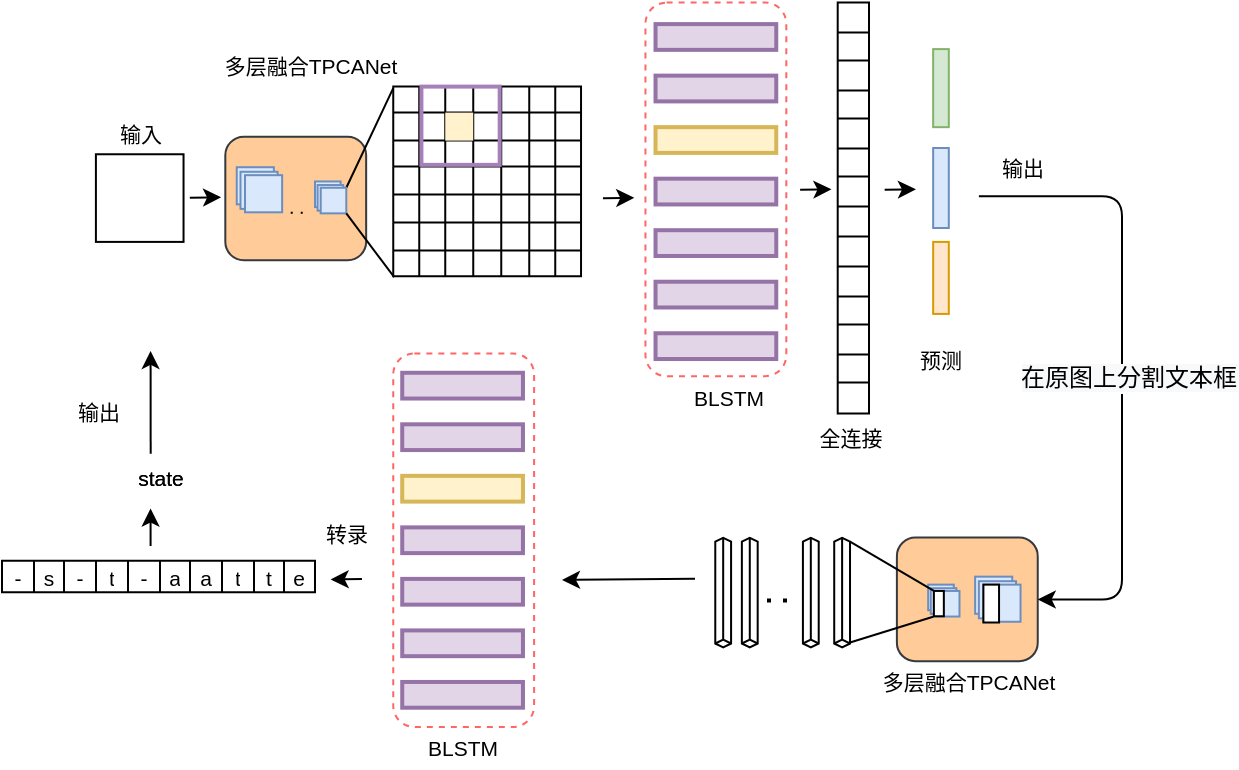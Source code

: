<mxfile version="14.4.4" type="github">
  <diagram id="HMQwzvxUV8JuJhJud29F" name="第 1 页">
    <mxGraphModel dx="1185" dy="622" grid="1" gridSize="10" guides="1" tooltips="1" connect="1" arrows="1" fold="1" page="1" pageScale="1" pageWidth="827" pageHeight="1169" math="0" shadow="0">
      <root>
        <mxCell id="0" />
        <mxCell id="1" parent="0" />
        <mxCell id="52IHXAo2oJdhzXuVyBYH-1" value="" style="rounded=1;whiteSpace=wrap;html=1;fillColor=#ffcc99;strokeColor=#36393d;" parent="1" vertex="1">
          <mxGeometry x="141.654" y="434.36" width="70.424" height="61.788" as="geometry" />
        </mxCell>
        <mxCell id="52IHXAo2oJdhzXuVyBYH-2" value="" style="whiteSpace=wrap;html=1;aspect=fixed;" parent="1" vertex="1">
          <mxGeometry x="76.95" y="443.128" width="43.82" height="43.82" as="geometry" />
        </mxCell>
        <mxCell id="52IHXAo2oJdhzXuVyBYH-3" value="输入" style="text;html=1;align=center;verticalAlign=middle;resizable=0;points=[];autosize=1;fontSize=10.5;" parent="1" vertex="1">
          <mxGeometry x="78.86" y="423.123" width="40" height="20" as="geometry" />
        </mxCell>
        <mxCell id="52IHXAo2oJdhzXuVyBYH-4" value="" style="endArrow=classic;html=1;" parent="1" edge="1">
          <mxGeometry x="30" y="320" width="50" height="50" as="geometry">
            <mxPoint x="123.899" y="464.859" as="sourcePoint" />
            <mxPoint x="139.549" y="464.63" as="targetPoint" />
          </mxGeometry>
        </mxCell>
        <mxCell id="52IHXAo2oJdhzXuVyBYH-5" value="&lt;font style=&quot;font-size: 10.5px&quot;&gt;多层融合TPCANet&lt;/font&gt;" style="text;html=1;align=center;verticalAlign=middle;resizable=0;points=[];autosize=1;fontSize=10.5;" parent="1" vertex="1">
          <mxGeometry x="128.902" y="389.307" width="110" height="20" as="geometry" />
        </mxCell>
        <mxCell id="52IHXAo2oJdhzXuVyBYH-6" value="" style="shape=table;html=1;whiteSpace=wrap;startSize=0;container=1;collapsible=0;childLayout=tableLayout;" parent="1" vertex="1">
          <mxGeometry x="225.623" y="409.307" width="93.899" height="94.839" as="geometry" />
        </mxCell>
        <mxCell id="52IHXAo2oJdhzXuVyBYH-7" value="" style="shape=partialRectangle;html=1;whiteSpace=wrap;collapsible=0;dropTarget=0;pointerEvents=0;fillColor=none;top=0;left=0;bottom=0;right=0;points=[[0,0.5],[1,0.5]];portConstraint=eastwest;" parent="52IHXAo2oJdhzXuVyBYH-6" vertex="1">
          <mxGeometry width="93.899" height="13" as="geometry" />
        </mxCell>
        <mxCell id="52IHXAo2oJdhzXuVyBYH-8" value="" style="shape=partialRectangle;html=1;whiteSpace=wrap;connectable=0;overflow=hidden;fillColor=none;top=0;left=0;bottom=0;right=0;" parent="52IHXAo2oJdhzXuVyBYH-7" vertex="1">
          <mxGeometry width="13" height="13" as="geometry" />
        </mxCell>
        <mxCell id="52IHXAo2oJdhzXuVyBYH-9" value="" style="shape=partialRectangle;html=1;whiteSpace=wrap;connectable=0;overflow=hidden;fillColor=none;top=0;left=0;bottom=0;right=0;" parent="52IHXAo2oJdhzXuVyBYH-7" vertex="1">
          <mxGeometry x="13" width="13" height="13" as="geometry" />
        </mxCell>
        <mxCell id="52IHXAo2oJdhzXuVyBYH-10" value="" style="shape=partialRectangle;html=1;whiteSpace=wrap;connectable=0;overflow=hidden;fillColor=none;top=0;left=0;bottom=0;right=0;" parent="52IHXAo2oJdhzXuVyBYH-7" vertex="1">
          <mxGeometry x="26" width="14" height="13" as="geometry" />
        </mxCell>
        <mxCell id="52IHXAo2oJdhzXuVyBYH-11" value="" style="shape=partialRectangle;html=1;whiteSpace=wrap;connectable=0;overflow=hidden;fillColor=none;top=0;left=0;bottom=0;right=0;" parent="52IHXAo2oJdhzXuVyBYH-7" vertex="1">
          <mxGeometry x="40" width="14" height="13" as="geometry" />
        </mxCell>
        <mxCell id="52IHXAo2oJdhzXuVyBYH-12" value="" style="shape=partialRectangle;html=1;whiteSpace=wrap;connectable=0;overflow=hidden;fillColor=none;top=0;left=0;bottom=0;right=0;" parent="52IHXAo2oJdhzXuVyBYH-7" vertex="1">
          <mxGeometry x="54" width="14" height="13" as="geometry" />
        </mxCell>
        <mxCell id="52IHXAo2oJdhzXuVyBYH-13" value="" style="shape=partialRectangle;html=1;whiteSpace=wrap;connectable=0;overflow=hidden;fillColor=none;top=0;left=0;bottom=0;right=0;" parent="52IHXAo2oJdhzXuVyBYH-7" vertex="1">
          <mxGeometry x="68" width="13" height="13" as="geometry" />
        </mxCell>
        <mxCell id="52IHXAo2oJdhzXuVyBYH-14" value="" style="shape=partialRectangle;html=1;whiteSpace=wrap;connectable=0;overflow=hidden;fillColor=none;top=0;left=0;bottom=0;right=0;" parent="52IHXAo2oJdhzXuVyBYH-7" vertex="1">
          <mxGeometry x="81" width="13" height="13" as="geometry" />
        </mxCell>
        <mxCell id="52IHXAo2oJdhzXuVyBYH-15" value="" style="shape=partialRectangle;html=1;whiteSpace=wrap;collapsible=0;dropTarget=0;pointerEvents=0;fillColor=none;top=0;left=0;bottom=0;right=0;points=[[0,0.5],[1,0.5]];portConstraint=eastwest;" parent="52IHXAo2oJdhzXuVyBYH-6" vertex="1">
          <mxGeometry y="13" width="93.899" height="14" as="geometry" />
        </mxCell>
        <mxCell id="52IHXAo2oJdhzXuVyBYH-16" value="" style="shape=partialRectangle;html=1;whiteSpace=wrap;connectable=0;overflow=hidden;fillColor=none;top=0;left=0;bottom=0;right=0;" parent="52IHXAo2oJdhzXuVyBYH-15" vertex="1">
          <mxGeometry width="13" height="14" as="geometry" />
        </mxCell>
        <mxCell id="52IHXAo2oJdhzXuVyBYH-17" value="" style="shape=partialRectangle;html=1;whiteSpace=wrap;connectable=0;overflow=hidden;fillColor=none;top=0;left=0;bottom=0;right=0;" parent="52IHXAo2oJdhzXuVyBYH-15" vertex="1">
          <mxGeometry x="13" width="13" height="14" as="geometry" />
        </mxCell>
        <mxCell id="52IHXAo2oJdhzXuVyBYH-18" value="" style="shape=partialRectangle;html=1;whiteSpace=wrap;connectable=0;overflow=hidden;fillColor=#fff2cc;top=0;left=0;bottom=0;right=0;strokeColor=#d6b656;" parent="52IHXAo2oJdhzXuVyBYH-15" vertex="1">
          <mxGeometry x="26" width="14" height="14" as="geometry" />
        </mxCell>
        <mxCell id="52IHXAo2oJdhzXuVyBYH-19" value="" style="shape=partialRectangle;html=1;whiteSpace=wrap;connectable=0;overflow=hidden;fillColor=none;top=0;left=0;bottom=0;right=0;" parent="52IHXAo2oJdhzXuVyBYH-15" vertex="1">
          <mxGeometry x="40" width="14" height="14" as="geometry" />
        </mxCell>
        <mxCell id="52IHXAo2oJdhzXuVyBYH-20" value="" style="shape=partialRectangle;html=1;whiteSpace=wrap;connectable=0;overflow=hidden;fillColor=none;top=0;left=0;bottom=0;right=0;" parent="52IHXAo2oJdhzXuVyBYH-15" vertex="1">
          <mxGeometry x="54" width="14" height="14" as="geometry" />
        </mxCell>
        <mxCell id="52IHXAo2oJdhzXuVyBYH-21" value="" style="shape=partialRectangle;html=1;whiteSpace=wrap;connectable=0;overflow=hidden;fillColor=none;top=0;left=0;bottom=0;right=0;" parent="52IHXAo2oJdhzXuVyBYH-15" vertex="1">
          <mxGeometry x="68" width="13" height="14" as="geometry" />
        </mxCell>
        <mxCell id="52IHXAo2oJdhzXuVyBYH-22" value="" style="shape=partialRectangle;html=1;whiteSpace=wrap;connectable=0;overflow=hidden;fillColor=none;top=0;left=0;bottom=0;right=0;" parent="52IHXAo2oJdhzXuVyBYH-15" vertex="1">
          <mxGeometry x="81" width="13" height="14" as="geometry" />
        </mxCell>
        <mxCell id="52IHXAo2oJdhzXuVyBYH-23" value="" style="shape=partialRectangle;html=1;whiteSpace=wrap;collapsible=0;dropTarget=0;pointerEvents=0;fillColor=none;top=0;left=0;bottom=0;right=0;points=[[0,0.5],[1,0.5]];portConstraint=eastwest;" parent="52IHXAo2oJdhzXuVyBYH-6" vertex="1">
          <mxGeometry y="27" width="93.899" height="13" as="geometry" />
        </mxCell>
        <mxCell id="52IHXAo2oJdhzXuVyBYH-24" value="" style="shape=partialRectangle;html=1;whiteSpace=wrap;connectable=0;overflow=hidden;fillColor=none;top=0;left=0;bottom=0;right=0;" parent="52IHXAo2oJdhzXuVyBYH-23" vertex="1">
          <mxGeometry width="13" height="13" as="geometry" />
        </mxCell>
        <mxCell id="52IHXAo2oJdhzXuVyBYH-25" value="" style="shape=partialRectangle;html=1;whiteSpace=wrap;connectable=0;overflow=hidden;fillColor=none;top=0;left=0;bottom=0;right=0;" parent="52IHXAo2oJdhzXuVyBYH-23" vertex="1">
          <mxGeometry x="13" width="13" height="13" as="geometry" />
        </mxCell>
        <mxCell id="52IHXAo2oJdhzXuVyBYH-26" value="" style="shape=partialRectangle;html=1;whiteSpace=wrap;connectable=0;overflow=hidden;top=0;left=0;bottom=0;right=0;strokeColor=#d79b00;fillColor=none;" parent="52IHXAo2oJdhzXuVyBYH-23" vertex="1">
          <mxGeometry x="26" width="14" height="13" as="geometry" />
        </mxCell>
        <mxCell id="52IHXAo2oJdhzXuVyBYH-27" value="" style="shape=partialRectangle;html=1;whiteSpace=wrap;connectable=0;overflow=hidden;fillColor=none;top=0;left=0;bottom=0;right=0;" parent="52IHXAo2oJdhzXuVyBYH-23" vertex="1">
          <mxGeometry x="40" width="14" height="13" as="geometry" />
        </mxCell>
        <mxCell id="52IHXAo2oJdhzXuVyBYH-28" value="" style="shape=partialRectangle;html=1;whiteSpace=wrap;connectable=0;overflow=hidden;fillColor=none;top=0;left=0;bottom=0;right=0;" parent="52IHXAo2oJdhzXuVyBYH-23" vertex="1">
          <mxGeometry x="54" width="14" height="13" as="geometry" />
        </mxCell>
        <mxCell id="52IHXAo2oJdhzXuVyBYH-29" value="" style="shape=partialRectangle;html=1;whiteSpace=wrap;connectable=0;overflow=hidden;fillColor=none;top=0;left=0;bottom=0;right=0;" parent="52IHXAo2oJdhzXuVyBYH-23" vertex="1">
          <mxGeometry x="68" width="13" height="13" as="geometry" />
        </mxCell>
        <mxCell id="52IHXAo2oJdhzXuVyBYH-30" value="" style="shape=partialRectangle;html=1;whiteSpace=wrap;connectable=0;overflow=hidden;fillColor=none;top=0;left=0;bottom=0;right=0;" parent="52IHXAo2oJdhzXuVyBYH-23" vertex="1">
          <mxGeometry x="81" width="13" height="13" as="geometry" />
        </mxCell>
        <mxCell id="52IHXAo2oJdhzXuVyBYH-31" value="" style="shape=partialRectangle;html=1;whiteSpace=wrap;collapsible=0;dropTarget=0;pointerEvents=0;fillColor=none;top=0;left=0;bottom=0;right=0;points=[[0,0.5],[1,0.5]];portConstraint=eastwest;" parent="52IHXAo2oJdhzXuVyBYH-6" vertex="1">
          <mxGeometry y="40" width="93.899" height="14" as="geometry" />
        </mxCell>
        <mxCell id="52IHXAo2oJdhzXuVyBYH-32" value="" style="shape=partialRectangle;html=1;whiteSpace=wrap;connectable=0;overflow=hidden;fillColor=none;top=0;left=0;bottom=0;right=0;" parent="52IHXAo2oJdhzXuVyBYH-31" vertex="1">
          <mxGeometry width="13" height="14" as="geometry" />
        </mxCell>
        <mxCell id="52IHXAo2oJdhzXuVyBYH-33" value="" style="shape=partialRectangle;html=1;whiteSpace=wrap;connectable=0;overflow=hidden;fillColor=none;top=0;left=0;bottom=0;right=0;" parent="52IHXAo2oJdhzXuVyBYH-31" vertex="1">
          <mxGeometry x="13" width="13" height="14" as="geometry" />
        </mxCell>
        <mxCell id="52IHXAo2oJdhzXuVyBYH-34" value="" style="shape=partialRectangle;html=1;whiteSpace=wrap;connectable=0;overflow=hidden;fillColor=none;top=0;left=0;bottom=0;right=0;" parent="52IHXAo2oJdhzXuVyBYH-31" vertex="1">
          <mxGeometry x="26" width="14" height="14" as="geometry" />
        </mxCell>
        <mxCell id="52IHXAo2oJdhzXuVyBYH-35" value="" style="shape=partialRectangle;html=1;whiteSpace=wrap;connectable=0;overflow=hidden;fillColor=none;top=0;left=0;bottom=0;right=0;" parent="52IHXAo2oJdhzXuVyBYH-31" vertex="1">
          <mxGeometry x="40" width="14" height="14" as="geometry" />
        </mxCell>
        <mxCell id="52IHXAo2oJdhzXuVyBYH-36" value="" style="shape=partialRectangle;html=1;whiteSpace=wrap;connectable=0;overflow=hidden;fillColor=none;top=0;left=0;bottom=0;right=0;" parent="52IHXAo2oJdhzXuVyBYH-31" vertex="1">
          <mxGeometry x="54" width="14" height="14" as="geometry" />
        </mxCell>
        <mxCell id="52IHXAo2oJdhzXuVyBYH-37" value="" style="shape=partialRectangle;html=1;whiteSpace=wrap;connectable=0;overflow=hidden;fillColor=none;top=0;left=0;bottom=0;right=0;" parent="52IHXAo2oJdhzXuVyBYH-31" vertex="1">
          <mxGeometry x="68" width="13" height="14" as="geometry" />
        </mxCell>
        <mxCell id="52IHXAo2oJdhzXuVyBYH-38" value="" style="shape=partialRectangle;html=1;whiteSpace=wrap;connectable=0;overflow=hidden;fillColor=none;top=0;left=0;bottom=0;right=0;" parent="52IHXAo2oJdhzXuVyBYH-31" vertex="1">
          <mxGeometry x="81" width="13" height="14" as="geometry" />
        </mxCell>
        <mxCell id="52IHXAo2oJdhzXuVyBYH-39" value="" style="shape=partialRectangle;html=1;whiteSpace=wrap;collapsible=0;dropTarget=0;pointerEvents=0;fillColor=none;top=0;left=0;bottom=0;right=0;points=[[0,0.5],[1,0.5]];portConstraint=eastwest;" parent="52IHXAo2oJdhzXuVyBYH-6" vertex="1">
          <mxGeometry y="54" width="93.899" height="14" as="geometry" />
        </mxCell>
        <mxCell id="52IHXAo2oJdhzXuVyBYH-40" value="" style="shape=partialRectangle;html=1;whiteSpace=wrap;connectable=0;overflow=hidden;fillColor=none;top=0;left=0;bottom=0;right=0;" parent="52IHXAo2oJdhzXuVyBYH-39" vertex="1">
          <mxGeometry width="13" height="14" as="geometry" />
        </mxCell>
        <mxCell id="52IHXAo2oJdhzXuVyBYH-41" value="" style="shape=partialRectangle;html=1;whiteSpace=wrap;connectable=0;overflow=hidden;fillColor=none;top=0;left=0;bottom=0;right=0;" parent="52IHXAo2oJdhzXuVyBYH-39" vertex="1">
          <mxGeometry x="13" width="13" height="14" as="geometry" />
        </mxCell>
        <mxCell id="52IHXAo2oJdhzXuVyBYH-42" value="" style="shape=partialRectangle;html=1;whiteSpace=wrap;connectable=0;overflow=hidden;fillColor=none;top=0;left=0;bottom=0;right=0;" parent="52IHXAo2oJdhzXuVyBYH-39" vertex="1">
          <mxGeometry x="26" width="14" height="14" as="geometry" />
        </mxCell>
        <mxCell id="52IHXAo2oJdhzXuVyBYH-43" value="" style="shape=partialRectangle;html=1;whiteSpace=wrap;connectable=0;overflow=hidden;fillColor=none;top=0;left=0;bottom=0;right=0;" parent="52IHXAo2oJdhzXuVyBYH-39" vertex="1">
          <mxGeometry x="40" width="14" height="14" as="geometry" />
        </mxCell>
        <mxCell id="52IHXAo2oJdhzXuVyBYH-44" value="" style="shape=partialRectangle;html=1;whiteSpace=wrap;connectable=0;overflow=hidden;fillColor=none;top=0;left=0;bottom=0;right=0;" parent="52IHXAo2oJdhzXuVyBYH-39" vertex="1">
          <mxGeometry x="54" width="14" height="14" as="geometry" />
        </mxCell>
        <mxCell id="52IHXAo2oJdhzXuVyBYH-45" value="" style="shape=partialRectangle;html=1;whiteSpace=wrap;connectable=0;overflow=hidden;fillColor=none;top=0;left=0;bottom=0;right=0;" parent="52IHXAo2oJdhzXuVyBYH-39" vertex="1">
          <mxGeometry x="68" width="13" height="14" as="geometry" />
        </mxCell>
        <mxCell id="52IHXAo2oJdhzXuVyBYH-46" value="" style="shape=partialRectangle;html=1;whiteSpace=wrap;connectable=0;overflow=hidden;fillColor=none;top=0;left=0;bottom=0;right=0;" parent="52IHXAo2oJdhzXuVyBYH-39" vertex="1">
          <mxGeometry x="81" width="13" height="14" as="geometry" />
        </mxCell>
        <mxCell id="52IHXAo2oJdhzXuVyBYH-47" value="" style="shape=partialRectangle;html=1;whiteSpace=wrap;collapsible=0;dropTarget=0;pointerEvents=0;fillColor=none;top=0;left=0;bottom=0;right=0;points=[[0,0.5],[1,0.5]];portConstraint=eastwest;" parent="52IHXAo2oJdhzXuVyBYH-6" vertex="1">
          <mxGeometry y="68" width="93.899" height="14" as="geometry" />
        </mxCell>
        <mxCell id="52IHXAo2oJdhzXuVyBYH-48" value="" style="shape=partialRectangle;html=1;whiteSpace=wrap;connectable=0;overflow=hidden;fillColor=none;top=0;left=0;bottom=0;right=0;" parent="52IHXAo2oJdhzXuVyBYH-47" vertex="1">
          <mxGeometry width="13" height="14" as="geometry" />
        </mxCell>
        <mxCell id="52IHXAo2oJdhzXuVyBYH-49" value="" style="shape=partialRectangle;html=1;whiteSpace=wrap;connectable=0;overflow=hidden;fillColor=none;top=0;left=0;bottom=0;right=0;" parent="52IHXAo2oJdhzXuVyBYH-47" vertex="1">
          <mxGeometry x="13" width="13" height="14" as="geometry" />
        </mxCell>
        <mxCell id="52IHXAo2oJdhzXuVyBYH-50" value="" style="shape=partialRectangle;html=1;whiteSpace=wrap;connectable=0;overflow=hidden;fillColor=none;top=0;left=0;bottom=0;right=0;" parent="52IHXAo2oJdhzXuVyBYH-47" vertex="1">
          <mxGeometry x="26" width="14" height="14" as="geometry" />
        </mxCell>
        <mxCell id="52IHXAo2oJdhzXuVyBYH-51" value="" style="shape=partialRectangle;html=1;whiteSpace=wrap;connectable=0;overflow=hidden;fillColor=none;top=0;left=0;bottom=0;right=0;" parent="52IHXAo2oJdhzXuVyBYH-47" vertex="1">
          <mxGeometry x="40" width="14" height="14" as="geometry" />
        </mxCell>
        <mxCell id="52IHXAo2oJdhzXuVyBYH-52" value="" style="shape=partialRectangle;html=1;whiteSpace=wrap;connectable=0;overflow=hidden;fillColor=none;top=0;left=0;bottom=0;right=0;" parent="52IHXAo2oJdhzXuVyBYH-47" vertex="1">
          <mxGeometry x="54" width="14" height="14" as="geometry" />
        </mxCell>
        <mxCell id="52IHXAo2oJdhzXuVyBYH-53" value="" style="shape=partialRectangle;html=1;whiteSpace=wrap;connectable=0;overflow=hidden;fillColor=none;top=0;left=0;bottom=0;right=0;" parent="52IHXAo2oJdhzXuVyBYH-47" vertex="1">
          <mxGeometry x="68" width="13" height="14" as="geometry" />
        </mxCell>
        <mxCell id="52IHXAo2oJdhzXuVyBYH-54" value="" style="shape=partialRectangle;html=1;whiteSpace=wrap;connectable=0;overflow=hidden;fillColor=none;top=0;left=0;bottom=0;right=0;" parent="52IHXAo2oJdhzXuVyBYH-47" vertex="1">
          <mxGeometry x="81" width="13" height="14" as="geometry" />
        </mxCell>
        <mxCell id="52IHXAo2oJdhzXuVyBYH-55" value="" style="shape=partialRectangle;html=1;whiteSpace=wrap;collapsible=0;dropTarget=0;pointerEvents=0;fillColor=none;top=0;left=0;bottom=0;right=0;points=[[0,0.5],[1,0.5]];portConstraint=eastwest;" parent="52IHXAo2oJdhzXuVyBYH-6" vertex="1">
          <mxGeometry y="82" width="93.899" height="13" as="geometry" />
        </mxCell>
        <mxCell id="52IHXAo2oJdhzXuVyBYH-56" value="" style="shape=partialRectangle;html=1;whiteSpace=wrap;connectable=0;overflow=hidden;fillColor=none;top=0;left=0;bottom=0;right=0;" parent="52IHXAo2oJdhzXuVyBYH-55" vertex="1">
          <mxGeometry width="13" height="13" as="geometry" />
        </mxCell>
        <mxCell id="52IHXAo2oJdhzXuVyBYH-57" value="" style="shape=partialRectangle;html=1;whiteSpace=wrap;connectable=0;overflow=hidden;fillColor=none;top=0;left=0;bottom=0;right=0;" parent="52IHXAo2oJdhzXuVyBYH-55" vertex="1">
          <mxGeometry x="13" width="13" height="13" as="geometry" />
        </mxCell>
        <mxCell id="52IHXAo2oJdhzXuVyBYH-58" value="" style="shape=partialRectangle;html=1;whiteSpace=wrap;connectable=0;overflow=hidden;fillColor=none;top=0;left=0;bottom=0;right=0;" parent="52IHXAo2oJdhzXuVyBYH-55" vertex="1">
          <mxGeometry x="26" width="14" height="13" as="geometry" />
        </mxCell>
        <mxCell id="52IHXAo2oJdhzXuVyBYH-59" value="" style="shape=partialRectangle;html=1;whiteSpace=wrap;connectable=0;overflow=hidden;fillColor=none;top=0;left=0;bottom=0;right=0;" parent="52IHXAo2oJdhzXuVyBYH-55" vertex="1">
          <mxGeometry x="40" width="14" height="13" as="geometry" />
        </mxCell>
        <mxCell id="52IHXAo2oJdhzXuVyBYH-60" value="" style="shape=partialRectangle;html=1;whiteSpace=wrap;connectable=0;overflow=hidden;fillColor=none;top=0;left=0;bottom=0;right=0;" parent="52IHXAo2oJdhzXuVyBYH-55" vertex="1">
          <mxGeometry x="54" width="14" height="13" as="geometry" />
        </mxCell>
        <mxCell id="52IHXAo2oJdhzXuVyBYH-61" value="" style="shape=partialRectangle;html=1;whiteSpace=wrap;connectable=0;overflow=hidden;fillColor=none;top=0;left=0;bottom=0;right=0;" parent="52IHXAo2oJdhzXuVyBYH-55" vertex="1">
          <mxGeometry x="68" width="13" height="13" as="geometry" />
        </mxCell>
        <mxCell id="52IHXAo2oJdhzXuVyBYH-62" value="" style="shape=partialRectangle;html=1;whiteSpace=wrap;connectable=0;overflow=hidden;fillColor=none;top=0;left=0;bottom=0;right=0;" parent="52IHXAo2oJdhzXuVyBYH-55" vertex="1">
          <mxGeometry x="81" width="13" height="13" as="geometry" />
        </mxCell>
        <mxCell id="52IHXAo2oJdhzXuVyBYH-63" value="" style="endArrow=none;html=1;exitX=1;exitY=0;exitDx=0;exitDy=0;entryX=0;entryY=0.059;entryDx=0;entryDy=0;entryPerimeter=0;" parent="1" source="52IHXAo2oJdhzXuVyBYH-70" target="52IHXAo2oJdhzXuVyBYH-7" edge="1">
          <mxGeometry x="30" y="320" width="50" height="50" as="geometry">
            <mxPoint x="225.623" y="504.146" as="sourcePoint" />
            <mxPoint x="233.448" y="410.097" as="targetPoint" />
          </mxGeometry>
        </mxCell>
        <mxCell id="52IHXAo2oJdhzXuVyBYH-64" value="" style="whiteSpace=wrap;html=1;aspect=fixed;fillColor=#dae8fc;strokeColor=#6c8ebf;" parent="1" vertex="1">
          <mxGeometry x="147.374" y="449.614" width="18.56" height="18.56" as="geometry" />
        </mxCell>
        <mxCell id="52IHXAo2oJdhzXuVyBYH-65" value="" style="whiteSpace=wrap;html=1;aspect=fixed;fillColor=#dae8fc;strokeColor=#6c8ebf;" parent="1" vertex="1">
          <mxGeometry x="149.246" y="451.885" width="18.56" height="18.56" as="geometry" />
        </mxCell>
        <mxCell id="52IHXAo2oJdhzXuVyBYH-66" value="" style="whiteSpace=wrap;html=1;aspect=fixed;fillColor=#dae8fc;strokeColor=#6c8ebf;" parent="1" vertex="1">
          <mxGeometry x="151.506" y="453.597" width="18.56" height="18.56" as="geometry" />
        </mxCell>
        <mxCell id="52IHXAo2oJdhzXuVyBYH-67" value="" style="group" parent="1" vertex="1" connectable="0">
          <mxGeometry x="186.499" y="456.727" width="15.65" height="18.004" as="geometry" />
        </mxCell>
        <mxCell id="52IHXAo2oJdhzXuVyBYH-68" value="" style="whiteSpace=wrap;html=1;aspect=fixed;fillColor=#dae8fc;strokeColor=#6c8ebf;" parent="52IHXAo2oJdhzXuVyBYH-67" vertex="1">
          <mxGeometry width="12.8" height="12.8" as="geometry" />
        </mxCell>
        <mxCell id="52IHXAo2oJdhzXuVyBYH-69" value="" style="whiteSpace=wrap;html=1;aspect=fixed;fillColor=#dae8fc;strokeColor=#6c8ebf;" parent="52IHXAo2oJdhzXuVyBYH-67" vertex="1">
          <mxGeometry x="1.291" y="1.799" width="12.8" height="12.8" as="geometry" />
        </mxCell>
        <mxCell id="52IHXAo2oJdhzXuVyBYH-70" value="" style="whiteSpace=wrap;html=1;aspect=fixed;fillColor=#dae8fc;strokeColor=#6c8ebf;" parent="52IHXAo2oJdhzXuVyBYH-67" vertex="1">
          <mxGeometry x="2.85" y="3.155" width="12.8" height="12.8" as="geometry" />
        </mxCell>
        <mxCell id="52IHXAo2oJdhzXuVyBYH-71" value="" style="endArrow=none;dashed=1;html=1;dashPattern=1 4;" parent="1" edge="1">
          <mxGeometry x="30" y="320" width="50" height="50" as="geometry">
            <mxPoint x="174.37" y="472.343" as="sourcePoint" />
            <mxPoint x="182.977" y="472.438" as="targetPoint" />
          </mxGeometry>
        </mxCell>
        <mxCell id="52IHXAo2oJdhzXuVyBYH-72" value="" style="endArrow=none;html=1;exitX=1;exitY=1;exitDx=0;exitDy=0;entryX=0.005;entryY=1.023;entryDx=0;entryDy=0;entryPerimeter=0;" parent="1" source="52IHXAo2oJdhzXuVyBYH-70" target="52IHXAo2oJdhzXuVyBYH-55" edge="1">
          <mxGeometry x="30" y="320" width="50" height="50" as="geometry">
            <mxPoint x="225.623" y="488.34" as="sourcePoint" />
            <mxPoint x="264.748" y="448.823" as="targetPoint" />
          </mxGeometry>
        </mxCell>
        <mxCell id="52IHXAo2oJdhzXuVyBYH-73" value="" style="whiteSpace=wrap;html=1;aspect=fixed;fillColor=none;strokeColor=#A680B8;strokeWidth=2;" parent="1" vertex="1">
          <mxGeometry x="239.708" y="409.307" width="39.125" height="39.125" as="geometry" />
        </mxCell>
        <mxCell id="52IHXAo2oJdhzXuVyBYH-74" value="" style="shape=table;html=1;whiteSpace=wrap;startSize=0;container=1;collapsible=0;childLayout=tableLayout;" parent="1" vertex="1">
          <mxGeometry x="447.851" y="367.286" width="15.65" height="205.485" as="geometry" />
        </mxCell>
        <mxCell id="52IHXAo2oJdhzXuVyBYH-75" value="" style="shape=partialRectangle;html=1;whiteSpace=wrap;collapsible=0;dropTarget=0;pointerEvents=0;fillColor=none;top=0;left=0;bottom=0;right=0;points=[[0,0.5],[1,0.5]];portConstraint=eastwest;" parent="52IHXAo2oJdhzXuVyBYH-74" vertex="1">
          <mxGeometry width="15.65" height="15" as="geometry" />
        </mxCell>
        <mxCell id="52IHXAo2oJdhzXuVyBYH-76" value="" style="shape=partialRectangle;html=1;whiteSpace=wrap;connectable=0;overflow=hidden;fillColor=none;top=0;left=0;bottom=0;right=0;" parent="52IHXAo2oJdhzXuVyBYH-75" vertex="1">
          <mxGeometry width="16" height="15" as="geometry" />
        </mxCell>
        <mxCell id="52IHXAo2oJdhzXuVyBYH-77" value="" style="shape=partialRectangle;html=1;whiteSpace=wrap;collapsible=0;dropTarget=0;pointerEvents=0;fillColor=none;top=0;left=0;bottom=0;right=0;points=[[0,0.5],[1,0.5]];portConstraint=eastwest;" parent="52IHXAo2oJdhzXuVyBYH-74" vertex="1">
          <mxGeometry y="15" width="15.65" height="14" as="geometry" />
        </mxCell>
        <mxCell id="52IHXAo2oJdhzXuVyBYH-78" value="" style="shape=partialRectangle;html=1;whiteSpace=wrap;connectable=0;overflow=hidden;fillColor=none;top=0;left=0;bottom=0;right=0;" parent="52IHXAo2oJdhzXuVyBYH-77" vertex="1">
          <mxGeometry width="16" height="14" as="geometry" />
        </mxCell>
        <mxCell id="52IHXAo2oJdhzXuVyBYH-79" value="" style="shape=partialRectangle;html=1;whiteSpace=wrap;collapsible=0;dropTarget=0;pointerEvents=0;fillColor=none;top=0;left=0;bottom=0;right=0;points=[[0,0.5],[1,0.5]];portConstraint=eastwest;" parent="52IHXAo2oJdhzXuVyBYH-74" vertex="1">
          <mxGeometry y="29" width="15.65" height="15" as="geometry" />
        </mxCell>
        <mxCell id="52IHXAo2oJdhzXuVyBYH-80" value="" style="shape=partialRectangle;html=1;whiteSpace=wrap;connectable=0;overflow=hidden;fillColor=none;top=0;left=0;bottom=0;right=0;" parent="52IHXAo2oJdhzXuVyBYH-79" vertex="1">
          <mxGeometry width="16" height="15" as="geometry" />
        </mxCell>
        <mxCell id="52IHXAo2oJdhzXuVyBYH-81" value="" style="shape=partialRectangle;html=1;whiteSpace=wrap;collapsible=0;dropTarget=0;pointerEvents=0;fillColor=none;top=0;left=0;bottom=0;right=0;points=[[0,0.5],[1,0.5]];portConstraint=eastwest;" parent="52IHXAo2oJdhzXuVyBYH-74" vertex="1">
          <mxGeometry y="44" width="15.65" height="14" as="geometry" />
        </mxCell>
        <mxCell id="52IHXAo2oJdhzXuVyBYH-82" value="" style="shape=partialRectangle;html=1;whiteSpace=wrap;connectable=0;overflow=hidden;fillColor=none;top=0;left=0;bottom=0;right=0;" parent="52IHXAo2oJdhzXuVyBYH-81" vertex="1">
          <mxGeometry width="16" height="14" as="geometry" />
        </mxCell>
        <mxCell id="52IHXAo2oJdhzXuVyBYH-83" value="" style="shape=partialRectangle;html=1;whiteSpace=wrap;collapsible=0;dropTarget=0;pointerEvents=0;fillColor=none;top=0;left=0;bottom=0;right=0;points=[[0,0.5],[1,0.5]];portConstraint=eastwest;" parent="52IHXAo2oJdhzXuVyBYH-74" vertex="1">
          <mxGeometry y="58" width="15.65" height="15" as="geometry" />
        </mxCell>
        <mxCell id="52IHXAo2oJdhzXuVyBYH-84" value="" style="shape=partialRectangle;html=1;whiteSpace=wrap;connectable=0;overflow=hidden;fillColor=none;top=0;left=0;bottom=0;right=0;" parent="52IHXAo2oJdhzXuVyBYH-83" vertex="1">
          <mxGeometry width="16" height="15" as="geometry" />
        </mxCell>
        <mxCell id="52IHXAo2oJdhzXuVyBYH-85" value="" style="shape=partialRectangle;html=1;whiteSpace=wrap;collapsible=0;dropTarget=0;pointerEvents=0;fillColor=none;top=0;left=0;bottom=0;right=0;points=[[0,0.5],[1,0.5]];portConstraint=eastwest;" parent="52IHXAo2oJdhzXuVyBYH-74" vertex="1">
          <mxGeometry y="73" width="15.65" height="14" as="geometry" />
        </mxCell>
        <mxCell id="52IHXAo2oJdhzXuVyBYH-86" value="" style="shape=partialRectangle;html=1;whiteSpace=wrap;connectable=0;overflow=hidden;fillColor=none;top=0;left=0;bottom=0;right=0;" parent="52IHXAo2oJdhzXuVyBYH-85" vertex="1">
          <mxGeometry width="16" height="14" as="geometry" />
        </mxCell>
        <mxCell id="52IHXAo2oJdhzXuVyBYH-87" value="" style="shape=partialRectangle;html=1;whiteSpace=wrap;collapsible=0;dropTarget=0;pointerEvents=0;fillColor=none;top=0;left=0;bottom=0;right=0;points=[[0,0.5],[1,0.5]];portConstraint=eastwest;" parent="52IHXAo2oJdhzXuVyBYH-74" vertex="1">
          <mxGeometry y="87" width="15.65" height="15" as="geometry" />
        </mxCell>
        <mxCell id="52IHXAo2oJdhzXuVyBYH-88" value="" style="shape=partialRectangle;html=1;whiteSpace=wrap;connectable=0;overflow=hidden;fillColor=none;top=0;left=0;bottom=0;right=0;" parent="52IHXAo2oJdhzXuVyBYH-87" vertex="1">
          <mxGeometry width="16" height="15" as="geometry" />
        </mxCell>
        <mxCell id="52IHXAo2oJdhzXuVyBYH-89" value="" style="shape=partialRectangle;html=1;whiteSpace=wrap;collapsible=0;dropTarget=0;pointerEvents=0;fillColor=none;top=0;left=0;bottom=0;right=0;points=[[0,0.5],[1,0.5]];portConstraint=eastwest;" parent="52IHXAo2oJdhzXuVyBYH-74" vertex="1">
          <mxGeometry y="102" width="15.65" height="15" as="geometry" />
        </mxCell>
        <mxCell id="52IHXAo2oJdhzXuVyBYH-90" value="" style="shape=partialRectangle;html=1;whiteSpace=wrap;connectable=0;overflow=hidden;fillColor=none;top=0;left=0;bottom=0;right=0;" parent="52IHXAo2oJdhzXuVyBYH-89" vertex="1">
          <mxGeometry width="16" height="15" as="geometry" />
        </mxCell>
        <mxCell id="52IHXAo2oJdhzXuVyBYH-91" value="" style="shape=partialRectangle;html=1;whiteSpace=wrap;collapsible=0;dropTarget=0;pointerEvents=0;fillColor=none;top=0;left=0;bottom=0;right=0;points=[[0,0.5],[1,0.5]];portConstraint=eastwest;" parent="52IHXAo2oJdhzXuVyBYH-74" vertex="1">
          <mxGeometry y="117" width="15.65" height="15" as="geometry" />
        </mxCell>
        <mxCell id="52IHXAo2oJdhzXuVyBYH-92" value="" style="shape=partialRectangle;html=1;whiteSpace=wrap;connectable=0;overflow=hidden;fillColor=none;top=0;left=0;bottom=0;right=0;" parent="52IHXAo2oJdhzXuVyBYH-91" vertex="1">
          <mxGeometry width="16" height="15" as="geometry" />
        </mxCell>
        <mxCell id="52IHXAo2oJdhzXuVyBYH-93" value="" style="shape=partialRectangle;html=1;whiteSpace=wrap;collapsible=0;dropTarget=0;pointerEvents=0;fillColor=none;top=0;left=0;bottom=0;right=0;points=[[0,0.5],[1,0.5]];portConstraint=eastwest;" parent="52IHXAo2oJdhzXuVyBYH-74" vertex="1">
          <mxGeometry y="132" width="15.65" height="15" as="geometry" />
        </mxCell>
        <mxCell id="52IHXAo2oJdhzXuVyBYH-94" value="" style="shape=partialRectangle;html=1;whiteSpace=wrap;connectable=0;overflow=hidden;fillColor=none;top=0;left=0;bottom=0;right=0;" parent="52IHXAo2oJdhzXuVyBYH-93" vertex="1">
          <mxGeometry width="16" height="15" as="geometry" />
        </mxCell>
        <mxCell id="52IHXAo2oJdhzXuVyBYH-95" value="" style="shape=partialRectangle;html=1;whiteSpace=wrap;collapsible=0;dropTarget=0;pointerEvents=0;fillColor=none;top=0;left=0;bottom=0;right=0;points=[[0,0.5],[1,0.5]];portConstraint=eastwest;" parent="52IHXAo2oJdhzXuVyBYH-74" vertex="1">
          <mxGeometry y="147" width="15.65" height="14" as="geometry" />
        </mxCell>
        <mxCell id="52IHXAo2oJdhzXuVyBYH-96" value="" style="shape=partialRectangle;html=1;whiteSpace=wrap;connectable=0;overflow=hidden;fillColor=none;top=0;left=0;bottom=0;right=0;" parent="52IHXAo2oJdhzXuVyBYH-95" vertex="1">
          <mxGeometry width="16" height="14" as="geometry" />
        </mxCell>
        <mxCell id="52IHXAo2oJdhzXuVyBYH-97" value="" style="shape=partialRectangle;html=1;whiteSpace=wrap;collapsible=0;dropTarget=0;pointerEvents=0;fillColor=none;top=0;left=0;bottom=0;right=0;points=[[0,0.5],[1,0.5]];portConstraint=eastwest;" parent="52IHXAo2oJdhzXuVyBYH-74" vertex="1">
          <mxGeometry y="161" width="15.65" height="15" as="geometry" />
        </mxCell>
        <mxCell id="52IHXAo2oJdhzXuVyBYH-98" value="" style="shape=partialRectangle;html=1;whiteSpace=wrap;connectable=0;overflow=hidden;fillColor=none;top=0;left=0;bottom=0;right=0;" parent="52IHXAo2oJdhzXuVyBYH-97" vertex="1">
          <mxGeometry width="16" height="15" as="geometry" />
        </mxCell>
        <mxCell id="52IHXAo2oJdhzXuVyBYH-99" value="" style="shape=partialRectangle;html=1;whiteSpace=wrap;collapsible=0;dropTarget=0;pointerEvents=0;fillColor=none;top=0;left=0;bottom=0;right=0;points=[[0,0.5],[1,0.5]];portConstraint=eastwest;" parent="52IHXAo2oJdhzXuVyBYH-74" vertex="1">
          <mxGeometry y="176" width="15.65" height="14" as="geometry" />
        </mxCell>
        <mxCell id="52IHXAo2oJdhzXuVyBYH-100" value="" style="shape=partialRectangle;html=1;whiteSpace=wrap;connectable=0;overflow=hidden;fillColor=none;top=0;left=0;bottom=0;right=0;" parent="52IHXAo2oJdhzXuVyBYH-99" vertex="1">
          <mxGeometry width="16" height="14" as="geometry" />
        </mxCell>
        <mxCell id="52IHXAo2oJdhzXuVyBYH-101" value="" style="shape=partialRectangle;html=1;whiteSpace=wrap;collapsible=0;dropTarget=0;pointerEvents=0;fillColor=none;top=0;left=0;bottom=0;right=0;points=[[0,0.5],[1,0.5]];portConstraint=eastwest;" parent="52IHXAo2oJdhzXuVyBYH-74" vertex="1">
          <mxGeometry y="190" width="15.65" height="15" as="geometry" />
        </mxCell>
        <mxCell id="52IHXAo2oJdhzXuVyBYH-102" value="" style="shape=partialRectangle;html=1;whiteSpace=wrap;connectable=0;overflow=hidden;fillColor=none;top=0;left=0;bottom=0;right=0;" parent="52IHXAo2oJdhzXuVyBYH-101" vertex="1">
          <mxGeometry width="16" height="15" as="geometry" />
        </mxCell>
        <mxCell id="52IHXAo2oJdhzXuVyBYH-103" value="" style="rounded=0;whiteSpace=wrap;html=1;strokeColor=#82b366;fillColor=#d5e8d4;" parent="1" vertex="1">
          <mxGeometry x="495.58" y="390.55" width="7.82" height="39.03" as="geometry" />
        </mxCell>
        <mxCell id="52IHXAo2oJdhzXuVyBYH-104" value="" style="rounded=0;whiteSpace=wrap;html=1;strokeColor=#6c8ebf;fillColor=#dae8fc;" parent="1" vertex="1">
          <mxGeometry x="495.58" y="440" width="7.82" height="40" as="geometry" />
        </mxCell>
        <mxCell id="52IHXAo2oJdhzXuVyBYH-105" value="" style="rounded=0;whiteSpace=wrap;html=1;strokeColor=#d79b00;fillColor=#ffe6cc;" parent="1" vertex="1">
          <mxGeometry x="495.58" y="486.95" width="7.82" height="36.01" as="geometry" />
        </mxCell>
        <mxCell id="52IHXAo2oJdhzXuVyBYH-106" value="" style="endArrow=classic;html=1;" parent="1" edge="1">
          <mxGeometry x="30" y="320" width="50" height="50" as="geometry">
            <mxPoint x="330.477" y="465.112" as="sourcePoint" />
            <mxPoint x="346.127" y="464.883" as="targetPoint" />
          </mxGeometry>
        </mxCell>
        <mxCell id="52IHXAo2oJdhzXuVyBYH-107" value="" style="endArrow=classic;html=1;" parent="1" edge="1">
          <mxGeometry x="30" y="320" width="50" height="50" as="geometry">
            <mxPoint x="429.072" y="460.907" as="sourcePoint" />
            <mxPoint x="444.721" y="460.678" as="targetPoint" />
          </mxGeometry>
        </mxCell>
        <mxCell id="52IHXAo2oJdhzXuVyBYH-108" value="" style="endArrow=classic;html=1;" parent="1" edge="1">
          <mxGeometry x="30" y="320" width="50" height="50" as="geometry">
            <mxPoint x="471.326" y="460.907" as="sourcePoint" />
            <mxPoint x="486.976" y="460.678" as="targetPoint" />
          </mxGeometry>
        </mxCell>
        <mxCell id="52IHXAo2oJdhzXuVyBYH-109" value="&lt;font style=&quot;font-size: 10.5px&quot;&gt;全连接&lt;br&gt;&lt;/font&gt;" style="text;html=1;align=center;verticalAlign=middle;resizable=0;points=[];autosize=1;fontSize=10.5;" parent="1" vertex="1">
          <mxGeometry x="429.484" y="575.444" width="50" height="20" as="geometry" />
        </mxCell>
        <mxCell id="52IHXAo2oJdhzXuVyBYH-110" value="&lt;font style=&quot;font-size: 10.5px&quot;&gt;预测&lt;br&gt;&lt;/font&gt;" style="text;html=1;align=center;verticalAlign=middle;resizable=0;points=[];autosize=1;fontSize=10.5;" parent="1" vertex="1">
          <mxGeometry x="479.486" y="536.174" width="40" height="20" as="geometry" />
        </mxCell>
        <mxCell id="52IHXAo2oJdhzXuVyBYH-111" value="&lt;font style=&quot;font-size: 10.5px&quot;&gt;输出&lt;br&gt;&lt;/font&gt;" style="text;html=1;align=center;verticalAlign=middle;resizable=0;points=[];autosize=1;fontSize=10.5;" parent="1" vertex="1">
          <mxGeometry x="520.001" y="439.722" width="40" height="20" as="geometry" />
        </mxCell>
        <mxCell id="52IHXAo2oJdhzXuVyBYH-112" value="" style="rounded=1;whiteSpace=wrap;html=1;fillColor=#ffcc99;direction=east;flipH=0;flipV=0;container=0;strokeColor=#36393d;" parent="1" vertex="1">
          <mxGeometry x="477.447" y="634.803" width="70.424" height="61.788" as="geometry" />
        </mxCell>
        <mxCell id="52IHXAo2oJdhzXuVyBYH-113" value="" style="whiteSpace=wrap;html=1;aspect=fixed;fillColor=#dae8fc;strokeColor=#6c8ebf;direction=east;flipH=1;flipV=1;container=0;" parent="1" vertex="1">
          <mxGeometry x="516.571" y="654.332" width="18.56" height="18.56" as="geometry" />
        </mxCell>
        <mxCell id="52IHXAo2oJdhzXuVyBYH-114" value="" style="whiteSpace=wrap;html=1;aspect=fixed;fillColor=#dae8fc;strokeColor=#6c8ebf;direction=east;flipH=1;flipV=1;container=0;" parent="1" vertex="1">
          <mxGeometry x="518.444" y="656.603" width="18.56" height="18.56" as="geometry" />
        </mxCell>
        <mxCell id="52IHXAo2oJdhzXuVyBYH-115" value="" style="whiteSpace=wrap;html=1;aspect=fixed;fillColor=#dae8fc;strokeColor=#6c8ebf;direction=east;flipH=1;flipV=1;container=0;" parent="1" vertex="1">
          <mxGeometry x="520.704" y="658.315" width="18.56" height="18.56" as="geometry" />
        </mxCell>
        <mxCell id="52IHXAo2oJdhzXuVyBYH-116" value="" style="endArrow=none;dashed=1;html=1;dashPattern=1 4;flipH=0;flipV=0;" parent="1" edge="1">
          <mxGeometry x="142.674" y="531.607" width="39.125" height="39.516" as="geometry">
            <mxPoint x="240.095" y="642.063" as="sourcePoint" />
            <mxPoint x="248.702" y="642.158" as="targetPoint" />
          </mxGeometry>
        </mxCell>
        <mxCell id="52IHXAo2oJdhzXuVyBYH-117" value="" style="rounded=0;whiteSpace=wrap;html=1;direction=east;flipH=1;flipV=1;container=0;" parent="1" vertex="1">
          <mxGeometry x="520.703" y="658.315" width="7.825" height="18.936" as="geometry" />
        </mxCell>
        <mxCell id="52IHXAo2oJdhzXuVyBYH-118" value="" style="html=1;whiteSpace=wrap;shape=isoCube2;backgroundOutline=1;isoAngle=15;direction=south;rotation=90;flipH=0;flipV=0;container=0;" parent="1" vertex="1">
          <mxGeometry x="422.672" y="658.315" width="54.775" height="7.903" as="geometry" />
        </mxCell>
        <mxCell id="52IHXAo2oJdhzXuVyBYH-119" value="" style="html=1;whiteSpace=wrap;shape=isoCube2;backgroundOutline=1;isoAngle=15;direction=south;rotation=90;flipH=0;flipV=0;container=0;" parent="1" vertex="1">
          <mxGeometry x="363.203" y="658.315" width="54.775" height="7.903" as="geometry" />
        </mxCell>
        <mxCell id="52IHXAo2oJdhzXuVyBYH-120" value="" style="html=1;whiteSpace=wrap;shape=isoCube2;backgroundOutline=1;isoAngle=15;direction=south;rotation=90;flipH=0;flipV=0;container=0;" parent="1" vertex="1">
          <mxGeometry x="376.505" y="658.315" width="54.775" height="7.903" as="geometry" />
        </mxCell>
        <mxCell id="52IHXAo2oJdhzXuVyBYH-121" value="" style="html=1;whiteSpace=wrap;shape=isoCube2;backgroundOutline=1;isoAngle=15;direction=south;rotation=90;flipH=0;flipV=0;container=0;" parent="1" vertex="1">
          <mxGeometry x="407.022" y="658.315" width="54.775" height="7.903" as="geometry" />
        </mxCell>
        <mxCell id="52IHXAo2oJdhzXuVyBYH-122" value="" style="endArrow=none;dashed=1;html=1;dashPattern=1 3;strokeWidth=2;flipH=0;flipV=0;" parent="1" edge="1">
          <mxGeometry x="216.876" y="569.253" width="39.125" height="39.516" as="geometry">
            <mxPoint x="412.5" y="666.218" as="sourcePoint" />
            <mxPoint x="428.15" y="666.218" as="targetPoint" />
          </mxGeometry>
        </mxCell>
        <mxCell id="52IHXAo2oJdhzXuVyBYH-123" value="" style="endArrow=classic;html=1;flipH=0;flipV=0;" parent="1" edge="1">
          <mxGeometry x="-30.252" y="560.077" width="39.125" height="39.516" as="geometry">
            <mxPoint x="209.973" y="655.509" as="sourcePoint" />
            <mxPoint x="194.324" y="655.738" as="targetPoint" />
          </mxGeometry>
        </mxCell>
        <mxCell id="52IHXAo2oJdhzXuVyBYH-124" value="" style="endArrow=classic;html=1;flipH=0;flipV=0;" parent="1" edge="1">
          <mxGeometry x="40.033" y="560.744" width="39.125" height="39.516" as="geometry">
            <mxPoint x="376.505" y="655.314" as="sourcePoint" />
            <mxPoint x="310" y="656" as="targetPoint" />
          </mxGeometry>
        </mxCell>
        <mxCell id="52IHXAo2oJdhzXuVyBYH-125" value="" style="shape=table;html=1;whiteSpace=wrap;startSize=0;container=1;collapsible=0;childLayout=tableLayout;fontSize=10.5;direction=east;flipH=0;flipV=0;" parent="1" vertex="1">
          <mxGeometry x="30" y="646.373" width="156.499" height="15.807" as="geometry" />
        </mxCell>
        <mxCell id="52IHXAo2oJdhzXuVyBYH-126" value="" style="shape=partialRectangle;html=1;whiteSpace=wrap;collapsible=0;dropTarget=0;pointerEvents=0;fillColor=none;top=0;left=0;bottom=0;right=0;points=[[0,0.5],[1,0.5]];portConstraint=eastwest;fontSize=10.5;direction=east;flipH=0;flipV=0;" parent="52IHXAo2oJdhzXuVyBYH-125" vertex="1">
          <mxGeometry width="156.499" height="16" as="geometry" />
        </mxCell>
        <mxCell id="52IHXAo2oJdhzXuVyBYH-127" value="-" style="shape=partialRectangle;html=1;whiteSpace=wrap;connectable=0;overflow=hidden;fillColor=none;top=0;left=0;bottom=0;right=0;fontSize=10.5;direction=east;flipH=0;flipV=0;container=0;" parent="52IHXAo2oJdhzXuVyBYH-126" vertex="1">
          <mxGeometry width="16" height="16" as="geometry" />
        </mxCell>
        <mxCell id="52IHXAo2oJdhzXuVyBYH-128" value="s" style="shape=partialRectangle;html=1;whiteSpace=wrap;connectable=0;overflow=hidden;fillColor=none;top=0;left=0;bottom=0;right=0;fontSize=10.5;direction=east;flipH=0;flipV=0;container=0;" parent="52IHXAo2oJdhzXuVyBYH-126" vertex="1">
          <mxGeometry x="16" width="15" height="16" as="geometry" />
        </mxCell>
        <mxCell id="52IHXAo2oJdhzXuVyBYH-129" value="-" style="shape=partialRectangle;html=1;whiteSpace=wrap;connectable=0;overflow=hidden;fillColor=none;top=0;left=0;bottom=0;right=0;fontSize=10.5;direction=east;flipH=0;flipV=0;container=0;" parent="52IHXAo2oJdhzXuVyBYH-126" vertex="1">
          <mxGeometry x="31" width="16" height="16" as="geometry" />
        </mxCell>
        <mxCell id="52IHXAo2oJdhzXuVyBYH-130" value="t" style="shape=partialRectangle;html=1;whiteSpace=wrap;connectable=0;overflow=hidden;fillColor=none;top=0;left=0;bottom=0;right=0;fontSize=10.5;direction=east;flipH=0;flipV=0;container=0;" parent="52IHXAo2oJdhzXuVyBYH-126" vertex="1">
          <mxGeometry x="47" width="16" height="16" as="geometry" />
        </mxCell>
        <mxCell id="52IHXAo2oJdhzXuVyBYH-131" value="-" style="shape=partialRectangle;html=1;whiteSpace=wrap;connectable=0;overflow=hidden;fillColor=none;top=0;left=0;bottom=0;right=0;fontSize=10.5;direction=east;flipH=0;flipV=0;container=0;" parent="52IHXAo2oJdhzXuVyBYH-126" vertex="1">
          <mxGeometry x="63" width="16" height="16" as="geometry" />
        </mxCell>
        <mxCell id="52IHXAo2oJdhzXuVyBYH-132" value="a" style="shape=partialRectangle;html=1;whiteSpace=wrap;connectable=0;overflow=hidden;fillColor=none;top=0;left=0;bottom=0;right=0;fontSize=10.5;direction=east;flipH=0;flipV=0;container=0;" parent="52IHXAo2oJdhzXuVyBYH-126" vertex="1">
          <mxGeometry x="79" width="15" height="16" as="geometry" />
        </mxCell>
        <mxCell id="52IHXAo2oJdhzXuVyBYH-133" value="a" style="shape=partialRectangle;html=1;whiteSpace=wrap;connectable=0;overflow=hidden;fillColor=none;top=0;left=0;bottom=0;right=0;fontSize=10.5;direction=east;flipH=0;flipV=0;container=0;" parent="52IHXAo2oJdhzXuVyBYH-126" vertex="1">
          <mxGeometry x="94" width="16" height="16" as="geometry" />
        </mxCell>
        <mxCell id="52IHXAo2oJdhzXuVyBYH-134" value="t" style="shape=partialRectangle;html=1;whiteSpace=wrap;connectable=0;overflow=hidden;fillColor=none;top=0;left=0;bottom=0;right=0;fontSize=10.5;direction=east;flipH=0;flipV=0;container=0;" parent="52IHXAo2oJdhzXuVyBYH-126" vertex="1">
          <mxGeometry x="110" width="16" height="16" as="geometry" />
        </mxCell>
        <mxCell id="52IHXAo2oJdhzXuVyBYH-135" value="t" style="shape=partialRectangle;html=1;whiteSpace=wrap;connectable=0;overflow=hidden;fillColor=none;top=0;left=0;bottom=0;right=0;fontSize=10.5;direction=east;flipH=0;flipV=0;container=0;" parent="52IHXAo2oJdhzXuVyBYH-126" vertex="1">
          <mxGeometry x="126" width="15" height="16" as="geometry" />
        </mxCell>
        <mxCell id="52IHXAo2oJdhzXuVyBYH-136" value="e" style="shape=partialRectangle;html=1;whiteSpace=wrap;connectable=0;overflow=hidden;fillColor=none;top=0;left=0;bottom=0;right=0;fontSize=10.5;direction=east;flipH=0;flipV=0;container=0;" parent="52IHXAo2oJdhzXuVyBYH-126" vertex="1">
          <mxGeometry x="141" width="15" height="16" as="geometry" />
        </mxCell>
        <mxCell id="52IHXAo2oJdhzXuVyBYH-137" value="" style="endArrow=classic;html=1;flipH=0;flipV=1;" parent="1" edge="1">
          <mxGeometry x="-317.99" y="461.183" width="39.125" height="39.516" as="geometry">
            <mxPoint x="104.29" y="619.249" as="sourcePoint" />
            <mxPoint x="104.29" y="637.988" as="targetPoint" />
          </mxGeometry>
        </mxCell>
        <mxCell id="52IHXAo2oJdhzXuVyBYH-138" value="state" style="text;html=1;align=center;verticalAlign=middle;resizable=0;points=[];autosize=1;fontSize=10.5;direction=east;flipH=0;flipV=1;container=0;" parent="1" vertex="1">
          <mxGeometry x="88.906" y="595.444" width="40" height="20" as="geometry" />
        </mxCell>
        <mxCell id="52IHXAo2oJdhzXuVyBYH-139" value="" style="endArrow=classic;html=1;flipH=0;flipV=1;" parent="1" edge="1">
          <mxGeometry x="-317.99" y="461.183" width="39.125" height="39.516" as="geometry">
            <mxPoint x="104.337" y="540.469" as="sourcePoint" />
            <mxPoint x="104.29" y="591.927" as="targetPoint" />
          </mxGeometry>
        </mxCell>
        <mxCell id="52IHXAo2oJdhzXuVyBYH-140" value="&lt;font style=&quot;font-size: 10.5px&quot;&gt;转录&lt;/font&gt;" style="text;html=1;align=center;verticalAlign=middle;resizable=0;points=[];autosize=1;fontSize=10.5;direction=east;flipH=0;flipV=0;container=0;" parent="1" vertex="1">
          <mxGeometry x="181.727" y="623.227" width="40" height="20" as="geometry" />
        </mxCell>
        <mxCell id="52IHXAo2oJdhzXuVyBYH-141" value="&lt;font style=&quot;font-size: 10.5px&quot;&gt;输出&lt;/font&gt;" style="text;html=1;align=center;verticalAlign=middle;resizable=0;points=[];autosize=1;fontSize=10.5;direction=east;flipH=0;flipV=0;container=0;" parent="1" vertex="1">
          <mxGeometry x="58.173" y="562.038" width="40" height="20" as="geometry" />
        </mxCell>
        <mxCell id="52IHXAo2oJdhzXuVyBYH-142" value="" style="rounded=1;whiteSpace=wrap;html=1;fillColor=none;dashed=1;strokeColor=#FF6666;direction=east;flipH=0;flipV=0;container=0;" parent="1" vertex="1">
          <mxGeometry x="225.618" y="542.727" width="70.424" height="186.787" as="geometry" />
        </mxCell>
        <mxCell id="52IHXAo2oJdhzXuVyBYH-143" value="" style="rounded=0;whiteSpace=wrap;html=1;strokeColor=#9673a6;strokeWidth=2;fillColor=#e1d5e7;direction=east;flipH=0;flipV=0;container=0;" parent="1" vertex="1">
          <mxGeometry x="230.109" y="552.392" width="60.364" height="12.882" as="geometry" />
        </mxCell>
        <mxCell id="52IHXAo2oJdhzXuVyBYH-144" value="" style="rounded=0;whiteSpace=wrap;html=1;strokeColor=#9673a6;strokeWidth=2;fillColor=#e1d5e7;direction=east;flipH=0;flipV=0;container=0;" parent="1" vertex="1">
          <mxGeometry x="230.109" y="578.156" width="60.364" height="12.882" as="geometry" />
        </mxCell>
        <mxCell id="52IHXAo2oJdhzXuVyBYH-145" value="" style="rounded=0;whiteSpace=wrap;html=1;strokeColor=#d6b656;strokeWidth=2;fillColor=#fff2cc;direction=east;flipH=0;flipV=0;container=0;" parent="1" vertex="1">
          <mxGeometry x="230.109" y="603.92" width="60.364" height="12.882" as="geometry" />
        </mxCell>
        <mxCell id="52IHXAo2oJdhzXuVyBYH-146" value="" style="rounded=0;whiteSpace=wrap;html=1;strokeColor=#9673a6;strokeWidth=2;fillColor=#e1d5e7;direction=east;flipH=0;flipV=0;container=0;" parent="1" vertex="1">
          <mxGeometry x="230.109" y="629.683" width="60.364" height="12.882" as="geometry" />
        </mxCell>
        <mxCell id="52IHXAo2oJdhzXuVyBYH-147" value="" style="rounded=0;whiteSpace=wrap;html=1;strokeColor=#9673a6;strokeWidth=2;fillColor=#e1d5e7;direction=east;flipH=0;flipV=0;container=0;" parent="1" vertex="1">
          <mxGeometry x="230.109" y="655.447" width="60.364" height="12.882" as="geometry" />
        </mxCell>
        <mxCell id="52IHXAo2oJdhzXuVyBYH-148" value="" style="rounded=0;whiteSpace=wrap;html=1;strokeColor=#9673a6;strokeWidth=2;fillColor=#e1d5e7;direction=east;flipH=0;flipV=0;container=0;" parent="1" vertex="1">
          <mxGeometry x="230.109" y="681.211" width="60.364" height="12.882" as="geometry" />
        </mxCell>
        <mxCell id="52IHXAo2oJdhzXuVyBYH-149" value="" style="rounded=0;whiteSpace=wrap;html=1;strokeColor=#9673a6;strokeWidth=2;fillColor=#e1d5e7;direction=east;flipH=0;flipV=0;container=0;" parent="1" vertex="1">
          <mxGeometry x="230.109" y="706.974" width="60.364" height="12.882" as="geometry" />
        </mxCell>
        <mxCell id="52IHXAo2oJdhzXuVyBYH-150" value="&lt;font style=&quot;font-size: 10.5px&quot;&gt;BLSTM&lt;/font&gt;" style="text;html=1;align=center;verticalAlign=middle;resizable=0;points=[];autosize=1;fontSize=10.5;direction=east;flipH=0;flipV=0;container=0;" parent="1" vertex="1">
          <mxGeometry x="230.109" y="729.513" width="60" height="20" as="geometry" />
        </mxCell>
        <mxCell id="52IHXAo2oJdhzXuVyBYH-151" value="state" style="text;html=1;align=center;verticalAlign=middle;resizable=0;points=[];autosize=1;fontSize=10.5;direction=east;flipH=0;flipV=1;container=0;" parent="1" vertex="1">
          <mxGeometry x="88.906" y="595.444" width="40" height="20" as="geometry" />
        </mxCell>
        <mxCell id="52IHXAo2oJdhzXuVyBYH-152" value="" style="endArrow=none;html=1;exitX=0;exitY=1;exitDx=0;exitDy=0;entryX=0;entryY=0;entryDx=0;entryDy=2.401;flipH=0;flipV=0;entryPerimeter=0;" parent="1" source="52IHXAo2oJdhzXuVyBYH-155" target="52IHXAo2oJdhzXuVyBYH-118" edge="1">
          <mxGeometry x="133.15" y="566.329" width="39.125" height="39.516" as="geometry">
            <mxPoint x="281.823" y="692.781" as="sourcePoint" />
            <mxPoint x="282.293" y="708.897" as="targetPoint" />
          </mxGeometry>
        </mxCell>
        <mxCell id="52IHXAo2oJdhzXuVyBYH-153" value="" style="whiteSpace=wrap;html=1;aspect=fixed;fillColor=#dae8fc;strokeColor=#6c8ebf;direction=east;flipH=0;flipV=0;container=0;" parent="1" vertex="1">
          <mxGeometry x="493.097" y="658.315" width="12.8" height="12.8" as="geometry" />
        </mxCell>
        <mxCell id="52IHXAo2oJdhzXuVyBYH-154" value="" style="whiteSpace=wrap;html=1;aspect=fixed;fillColor=#dae8fc;strokeColor=#6c8ebf;direction=east;flipH=0;flipV=0;container=0;" parent="1" vertex="1">
          <mxGeometry x="494.388" y="660.114" width="12.8" height="12.8" as="geometry" />
        </mxCell>
        <mxCell id="52IHXAo2oJdhzXuVyBYH-155" value="" style="whiteSpace=wrap;html=1;aspect=fixed;fillColor=#dae8fc;strokeColor=#6c8ebf;direction=east;flipH=0;flipV=0;container=0;" parent="1" vertex="1">
          <mxGeometry x="495.947" y="661.47" width="12.8" height="12.8" as="geometry" />
        </mxCell>
        <mxCell id="52IHXAo2oJdhzXuVyBYH-156" value="" style="rounded=0;whiteSpace=wrap;html=1;direction=east;flipH=0;flipV=0;container=0;" parent="1" vertex="1">
          <mxGeometry x="495.945" y="661.468" width="4.977" height="12.653" as="geometry" />
        </mxCell>
        <mxCell id="52IHXAo2oJdhzXuVyBYH-157" value="" style="endArrow=classic;html=1;edgeStyle=orthogonalEdgeStyle;entryX=1;entryY=0.5;entryDx=0;entryDy=0;" parent="1" target="52IHXAo2oJdhzXuVyBYH-112" edge="1">
          <mxGeometry x="35.65" y="323.45" width="50" height="50" as="geometry">
            <mxPoint x="518.448" y="464.128" as="sourcePoint" />
            <mxPoint x="605.65" y="673.45" as="targetPoint" />
            <Array as="points">
              <mxPoint x="590" y="464" />
              <mxPoint x="590" y="666" />
            </Array>
          </mxGeometry>
        </mxCell>
        <mxCell id="c-fr1cGoqZ5iidpv0Epo-1" value="&lt;span style=&quot;font-size: 12px ; background-color: rgb(248 , 249 , 250)&quot;&gt;在原图上分割文本框&lt;/span&gt;" style="edgeLabel;html=1;align=center;verticalAlign=middle;resizable=0;points=[];fontSize=10.5;" vertex="1" connectable="0" parent="52IHXAo2oJdhzXuVyBYH-157">
          <mxGeometry relative="1" as="geometry">
            <mxPoint x="3" y="5" as="offset" />
          </mxGeometry>
        </mxCell>
        <mxCell id="52IHXAo2oJdhzXuVyBYH-160" value="" style="endArrow=none;dashed=1;html=1;dashPattern=1 4;flipH=0;flipV=0;" parent="1" edge="1">
          <mxGeometry x="269.326" y="357.264" width="39.125" height="39.516" as="geometry">
            <mxPoint x="366.746" y="467.72" as="sourcePoint" />
            <mxPoint x="375.353" y="467.815" as="targetPoint" />
          </mxGeometry>
        </mxCell>
        <mxCell id="52IHXAo2oJdhzXuVyBYH-161" value="" style="rounded=1;whiteSpace=wrap;html=1;fillColor=none;dashed=1;strokeColor=#FF6666;direction=east;flipH=0;flipV=0;container=0;" parent="1" vertex="1">
          <mxGeometry x="351.73" y="367.285" width="70.424" height="186.787" as="geometry" />
        </mxCell>
        <mxCell id="52IHXAo2oJdhzXuVyBYH-162" value="" style="rounded=0;whiteSpace=wrap;html=1;strokeColor=#9673a6;strokeWidth=2;fillColor=#e1d5e7;direction=east;flipH=0;flipV=0;container=0;" parent="1" vertex="1">
          <mxGeometry x="356.76" y="378.049" width="60.364" height="12.882" as="geometry" />
        </mxCell>
        <mxCell id="52IHXAo2oJdhzXuVyBYH-163" value="" style="rounded=0;whiteSpace=wrap;html=1;strokeColor=#9673a6;strokeWidth=2;fillColor=#e1d5e7;direction=east;flipH=0;flipV=0;container=0;" parent="1" vertex="1">
          <mxGeometry x="356.76" y="403.813" width="60.364" height="12.882" as="geometry" />
        </mxCell>
        <mxCell id="52IHXAo2oJdhzXuVyBYH-164" value="" style="rounded=0;whiteSpace=wrap;html=1;strokeColor=#d6b656;strokeWidth=2;fillColor=#fff2cc;direction=east;flipH=0;flipV=0;container=0;" parent="1" vertex="1">
          <mxGeometry x="356.76" y="429.576" width="60.364" height="12.882" as="geometry" />
        </mxCell>
        <mxCell id="52IHXAo2oJdhzXuVyBYH-165" value="" style="rounded=0;whiteSpace=wrap;html=1;strokeColor=#9673a6;strokeWidth=2;fillColor=#e1d5e7;direction=east;flipH=0;flipV=0;container=0;" parent="1" vertex="1">
          <mxGeometry x="356.76" y="455.34" width="60.364" height="12.882" as="geometry" />
        </mxCell>
        <mxCell id="52IHXAo2oJdhzXuVyBYH-166" value="" style="rounded=0;whiteSpace=wrap;html=1;strokeColor=#9673a6;strokeWidth=2;fillColor=#e1d5e7;direction=east;flipH=0;flipV=0;container=0;" parent="1" vertex="1">
          <mxGeometry x="356.76" y="481.104" width="60.364" height="12.882" as="geometry" />
        </mxCell>
        <mxCell id="52IHXAo2oJdhzXuVyBYH-167" value="" style="rounded=0;whiteSpace=wrap;html=1;strokeColor=#9673a6;strokeWidth=2;fillColor=#e1d5e7;direction=east;flipH=0;flipV=0;container=0;" parent="1" vertex="1">
          <mxGeometry x="356.76" y="506.867" width="60.364" height="12.882" as="geometry" />
        </mxCell>
        <mxCell id="52IHXAo2oJdhzXuVyBYH-168" value="" style="rounded=0;whiteSpace=wrap;html=1;strokeColor=#9673a6;strokeWidth=2;fillColor=#e1d5e7;direction=east;flipH=0;flipV=0;container=0;" parent="1" vertex="1">
          <mxGeometry x="356.76" y="532.631" width="60.364" height="12.882" as="geometry" />
        </mxCell>
        <mxCell id="52IHXAo2oJdhzXuVyBYH-169" value="&lt;font style=&quot;font-size: 10.5px&quot;&gt;BLSTM&lt;/font&gt;" style="text;html=1;align=center;verticalAlign=middle;resizable=0;points=[];autosize=1;fontSize=10.5;direction=east;flipH=0;flipV=0;container=0;" parent="1" vertex="1">
          <mxGeometry x="363.471" y="555.17" width="60" height="20" as="geometry" />
        </mxCell>
        <mxCell id="52IHXAo2oJdhzXuVyBYH-173" value="" style="endArrow=none;html=1;exitX=0;exitY=0;exitDx=0;exitDy=0;entryX=0;entryY=0;entryDx=0;entryDy=52.877;flipH=0;flipV=0;entryPerimeter=0;" parent="1" source="52IHXAo2oJdhzXuVyBYH-155" target="52IHXAo2oJdhzXuVyBYH-118" edge="1">
          <mxGeometry x="133.15" y="566.329" width="39.125" height="39.516" as="geometry">
            <mxPoint x="281.823" y="708.588" as="sourcePoint" />
            <mxPoint x="289.648" y="637.458" as="targetPoint" />
          </mxGeometry>
        </mxCell>
        <mxCell id="c-fr1cGoqZ5iidpv0Epo-2" value="&lt;font style=&quot;font-size: 10.5px&quot;&gt;多层融合TPCANet&lt;/font&gt;" style="text;html=1;align=center;verticalAlign=middle;resizable=0;points=[];autosize=1;fontSize=10.5;" vertex="1" parent="1">
          <mxGeometry x="457.662" y="696.587" width="110" height="20" as="geometry" />
        </mxCell>
      </root>
    </mxGraphModel>
  </diagram>
</mxfile>
